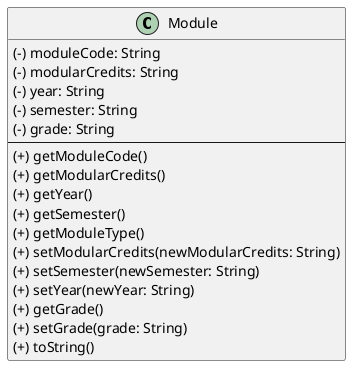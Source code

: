 @startuml
'https://plantuml.com/class-diagram

interface Module


class Module {
(-) moduleCode: String
(-) modularCredits: String
(-) year: String
(-) semester: String
(-) grade: String
--
(+) getModuleCode()
(+) getModularCredits()
(+) getYear()
(+) getSemester()
(+) getModuleType()
(+) setModularCredits(newModularCredits: String)
(+) setSemester(newSemester: String)
(+) setYear(newYear: String)
(+) getGrade()
(+) setGrade(grade: String)
(+) toString()
}



@enduml